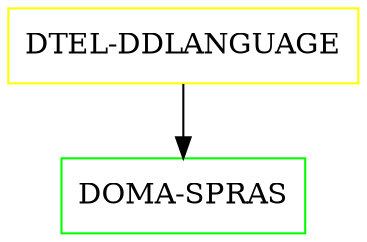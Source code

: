 digraph G {
  "DTEL-DDLANGUAGE" [shape=box,color=yellow];
  "DOMA-SPRAS" [shape=box,color=green,URL="./DOMA_SPRAS.html"];
  "DTEL-DDLANGUAGE" -> "DOMA-SPRAS";
}
